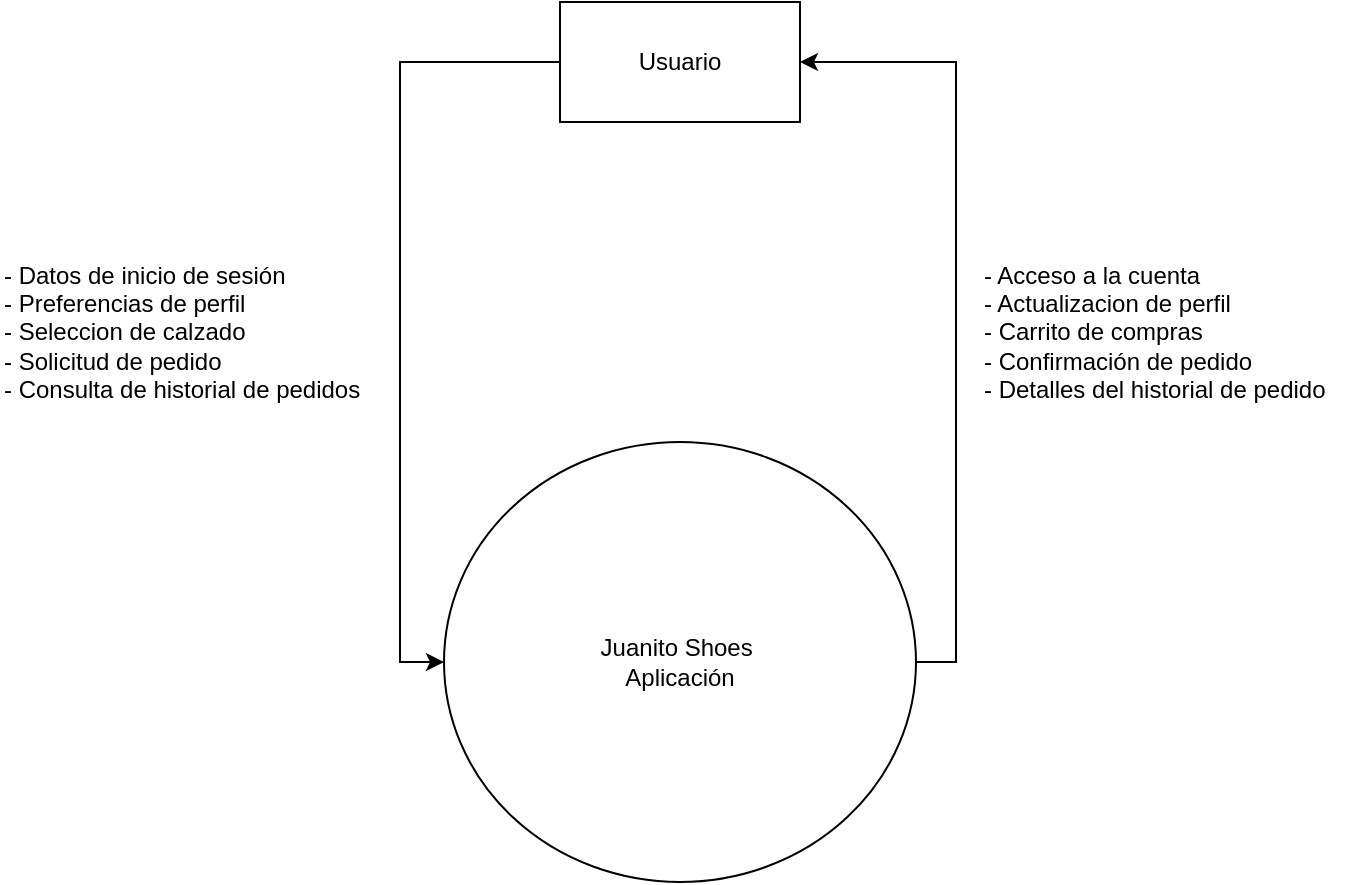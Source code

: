 <mxfile version="24.6.4" type="device">
  <diagram name="Página-1" id="6HlnU1b7RiQf60qFkdnA">
    <mxGraphModel dx="1147" dy="675" grid="1" gridSize="10" guides="1" tooltips="1" connect="1" arrows="1" fold="1" page="1" pageScale="1" pageWidth="827" pageHeight="1169" math="0" shadow="0">
      <root>
        <mxCell id="0" />
        <mxCell id="1" parent="0" />
        <mxCell id="hkaJS92JYXj9Rhmye12A-13" style="edgeStyle=orthogonalEdgeStyle;rounded=0;orthogonalLoop=1;jettySize=auto;html=1;entryX=1;entryY=0.5;entryDx=0;entryDy=0;exitX=1;exitY=0.5;exitDx=0;exitDy=0;" edge="1" parent="1" source="jHdx4B2DNFZuFp1QK5Sa-3" target="jHdx4B2DNFZuFp1QK5Sa-4">
          <mxGeometry relative="1" as="geometry" />
        </mxCell>
        <mxCell id="jHdx4B2DNFZuFp1QK5Sa-3" value="Juanito Shoes&amp;nbsp;&lt;div&gt;Aplicación&lt;/div&gt;" style="ellipse;whiteSpace=wrap;html=1;" parent="1" vertex="1">
          <mxGeometry x="302" y="520" width="236" height="220" as="geometry" />
        </mxCell>
        <mxCell id="hkaJS92JYXj9Rhmye12A-11" style="edgeStyle=orthogonalEdgeStyle;rounded=0;orthogonalLoop=1;jettySize=auto;html=1;entryX=0;entryY=0.5;entryDx=0;entryDy=0;exitX=0;exitY=0.5;exitDx=0;exitDy=0;" edge="1" parent="1" source="jHdx4B2DNFZuFp1QK5Sa-4" target="jHdx4B2DNFZuFp1QK5Sa-3">
          <mxGeometry relative="1" as="geometry">
            <Array as="points">
              <mxPoint x="280" y="330" />
              <mxPoint x="280" y="630" />
            </Array>
          </mxGeometry>
        </mxCell>
        <mxCell id="jHdx4B2DNFZuFp1QK5Sa-4" value="Usuario" style="rounded=0;whiteSpace=wrap;html=1;" parent="1" vertex="1">
          <mxGeometry x="360" y="300" width="120" height="60" as="geometry" />
        </mxCell>
        <mxCell id="hkaJS92JYXj9Rhmye12A-14" value="- Datos de inicio de sesión&lt;div&gt;- Preferencias de perfil&lt;/div&gt;&lt;div&gt;- Seleccion de calzado&lt;/div&gt;&lt;div&gt;- Solicitud de pedido&lt;/div&gt;&lt;div&gt;- Consulta de historial de pedidos&lt;/div&gt;" style="text;html=1;align=left;verticalAlign=middle;resizable=0;points=[];autosize=1;strokeColor=none;fillColor=none;" vertex="1" parent="1">
          <mxGeometry x="80" y="420" width="200" height="90" as="geometry" />
        </mxCell>
        <mxCell id="hkaJS92JYXj9Rhmye12A-16" value="- Acceso a la cuenta&lt;div&gt;- Actualizacion de perfil&lt;/div&gt;&lt;div&gt;- Carrito de compras&lt;/div&gt;&lt;div&gt;- Confirmación de pedido&lt;br&gt;&lt;/div&gt;&lt;div&gt;- Detalles del historial de pedido&lt;/div&gt;" style="text;html=1;align=left;verticalAlign=middle;resizable=0;points=[];autosize=1;strokeColor=none;fillColor=none;" vertex="1" parent="1">
          <mxGeometry x="570" y="420" width="190" height="90" as="geometry" />
        </mxCell>
      </root>
    </mxGraphModel>
  </diagram>
</mxfile>
